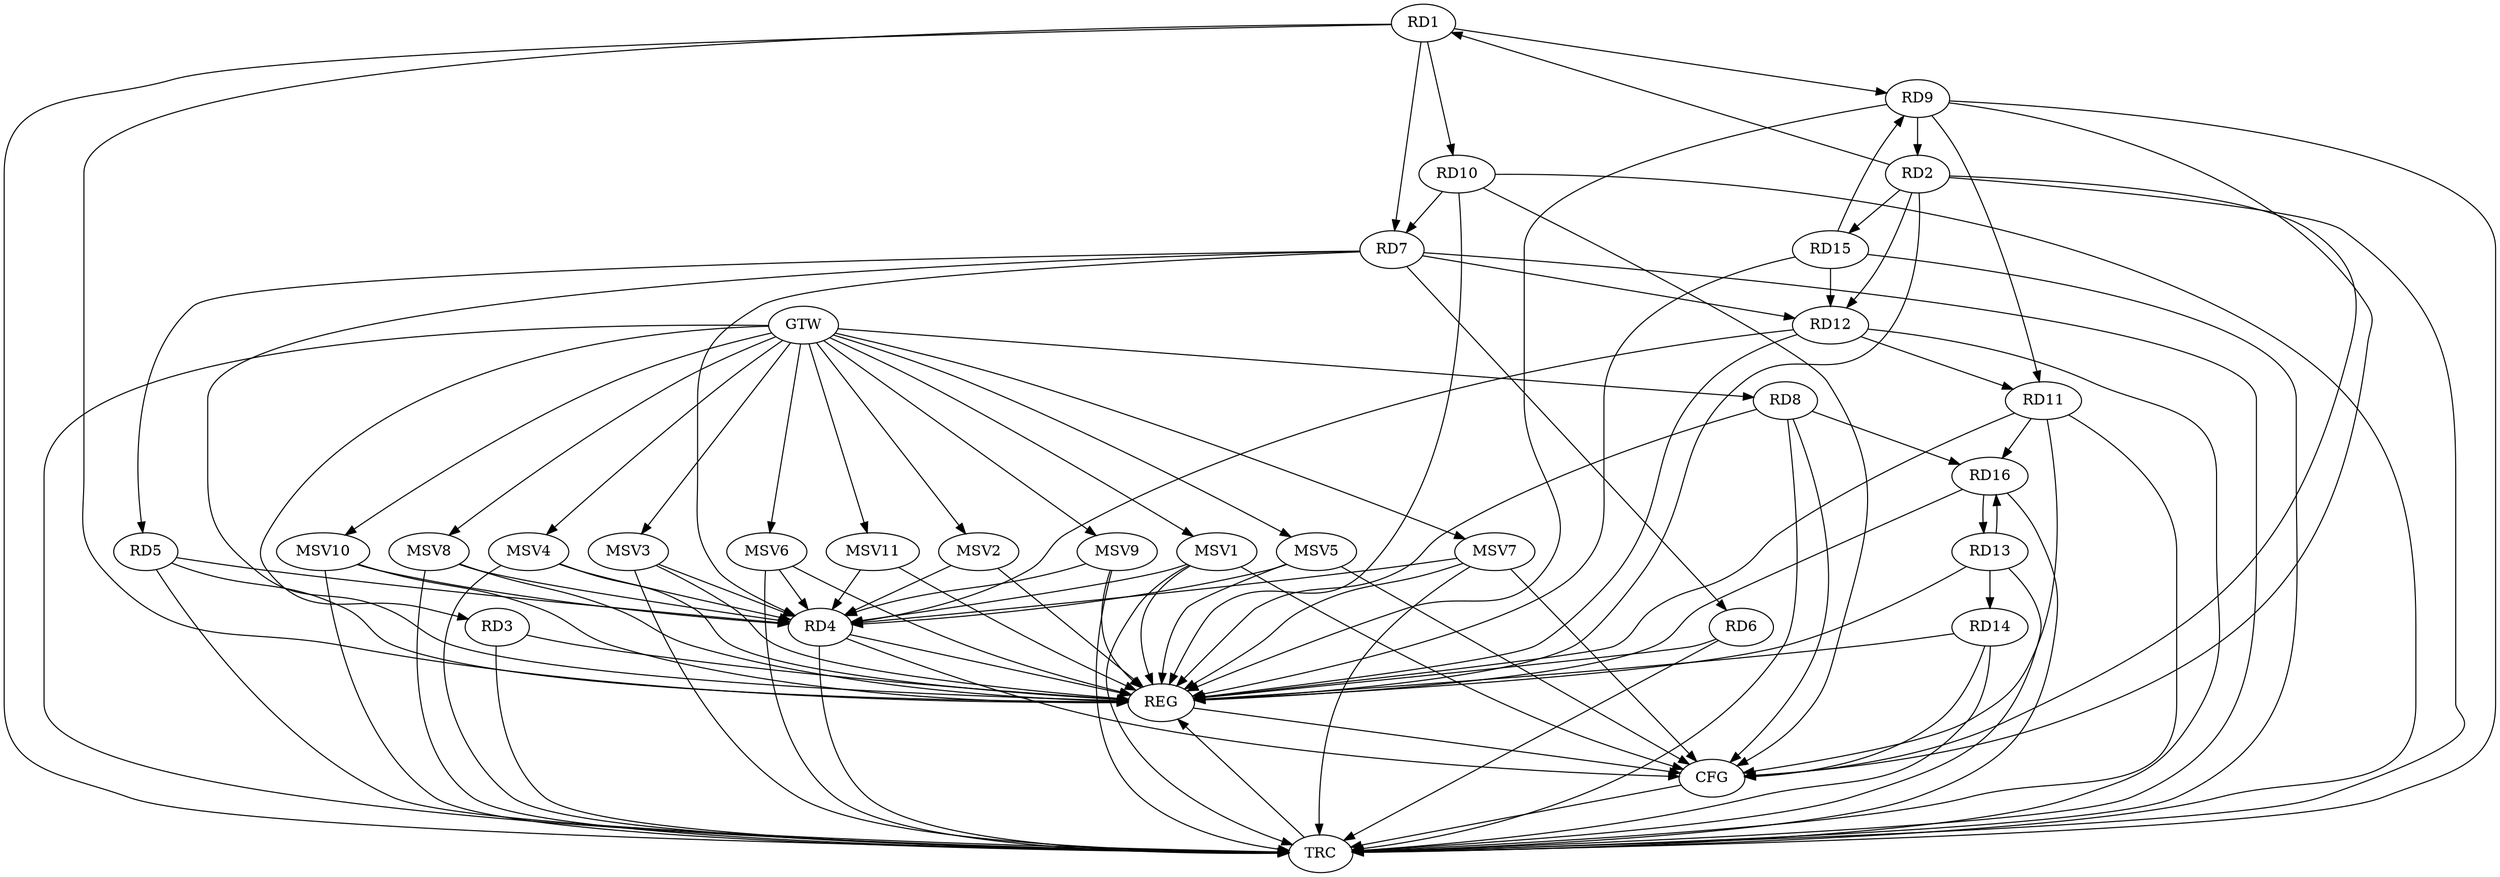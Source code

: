 strict digraph G {
  RD1 [ label="RD1" ];
  RD2 [ label="RD2" ];
  RD3 [ label="RD3" ];
  RD4 [ label="RD4" ];
  RD5 [ label="RD5" ];
  RD6 [ label="RD6" ];
  RD7 [ label="RD7" ];
  RD8 [ label="RD8" ];
  RD9 [ label="RD9" ];
  RD10 [ label="RD10" ];
  RD11 [ label="RD11" ];
  RD12 [ label="RD12" ];
  RD13 [ label="RD13" ];
  RD14 [ label="RD14" ];
  RD15 [ label="RD15" ];
  RD16 [ label="RD16" ];
  GTW [ label="GTW" ];
  REG [ label="REG" ];
  CFG [ label="CFG" ];
  TRC [ label="TRC" ];
  MSV1 [ label="MSV1" ];
  MSV2 [ label="MSV2" ];
  MSV3 [ label="MSV3" ];
  MSV4 [ label="MSV4" ];
  MSV5 [ label="MSV5" ];
  MSV6 [ label="MSV6" ];
  MSV7 [ label="MSV7" ];
  MSV8 [ label="MSV8" ];
  MSV9 [ label="MSV9" ];
  MSV10 [ label="MSV10" ];
  MSV11 [ label="MSV11" ];
  RD2 -> RD1;
  RD1 -> RD7;
  RD1 -> RD9;
  RD1 -> RD10;
  RD9 -> RD2;
  RD2 -> RD12;
  RD2 -> RD15;
  RD5 -> RD4;
  RD7 -> RD4;
  RD12 -> RD4;
  RD7 -> RD5;
  RD7 -> RD6;
  RD10 -> RD7;
  RD7 -> RD12;
  RD8 -> RD16;
  RD9 -> RD11;
  RD15 -> RD9;
  RD12 -> RD11;
  RD11 -> RD16;
  RD15 -> RD12;
  RD13 -> RD14;
  RD13 -> RD16;
  RD16 -> RD13;
  GTW -> RD3;
  GTW -> RD8;
  RD1 -> REG;
  RD2 -> REG;
  RD3 -> REG;
  RD4 -> REG;
  RD5 -> REG;
  RD6 -> REG;
  RD7 -> REG;
  RD8 -> REG;
  RD9 -> REG;
  RD10 -> REG;
  RD11 -> REG;
  RD12 -> REG;
  RD13 -> REG;
  RD14 -> REG;
  RD15 -> REG;
  RD16 -> REG;
  RD9 -> CFG;
  RD14 -> CFG;
  RD4 -> CFG;
  RD8 -> CFG;
  RD11 -> CFG;
  RD10 -> CFG;
  RD2 -> CFG;
  REG -> CFG;
  RD1 -> TRC;
  RD2 -> TRC;
  RD3 -> TRC;
  RD4 -> TRC;
  RD5 -> TRC;
  RD6 -> TRC;
  RD7 -> TRC;
  RD8 -> TRC;
  RD9 -> TRC;
  RD10 -> TRC;
  RD11 -> TRC;
  RD12 -> TRC;
  RD13 -> TRC;
  RD14 -> TRC;
  RD15 -> TRC;
  RD16 -> TRC;
  GTW -> TRC;
  CFG -> TRC;
  TRC -> REG;
  MSV1 -> RD4;
  MSV2 -> RD4;
  GTW -> MSV1;
  MSV1 -> REG;
  MSV1 -> TRC;
  MSV1 -> CFG;
  GTW -> MSV2;
  MSV2 -> REG;
  MSV3 -> RD4;
  MSV4 -> RD4;
  GTW -> MSV3;
  MSV3 -> REG;
  MSV3 -> TRC;
  GTW -> MSV4;
  MSV4 -> REG;
  MSV4 -> TRC;
  MSV5 -> RD4;
  GTW -> MSV5;
  MSV5 -> REG;
  MSV5 -> CFG;
  MSV6 -> RD4;
  MSV7 -> RD4;
  GTW -> MSV6;
  MSV6 -> REG;
  MSV6 -> TRC;
  GTW -> MSV7;
  MSV7 -> REG;
  MSV7 -> TRC;
  MSV7 -> CFG;
  MSV8 -> RD4;
  MSV9 -> RD4;
  GTW -> MSV8;
  MSV8 -> REG;
  MSV8 -> TRC;
  GTW -> MSV9;
  MSV9 -> REG;
  MSV9 -> TRC;
  MSV10 -> RD4;
  GTW -> MSV10;
  MSV10 -> REG;
  MSV10 -> TRC;
  MSV11 -> RD4;
  GTW -> MSV11;
  MSV11 -> REG;
}
